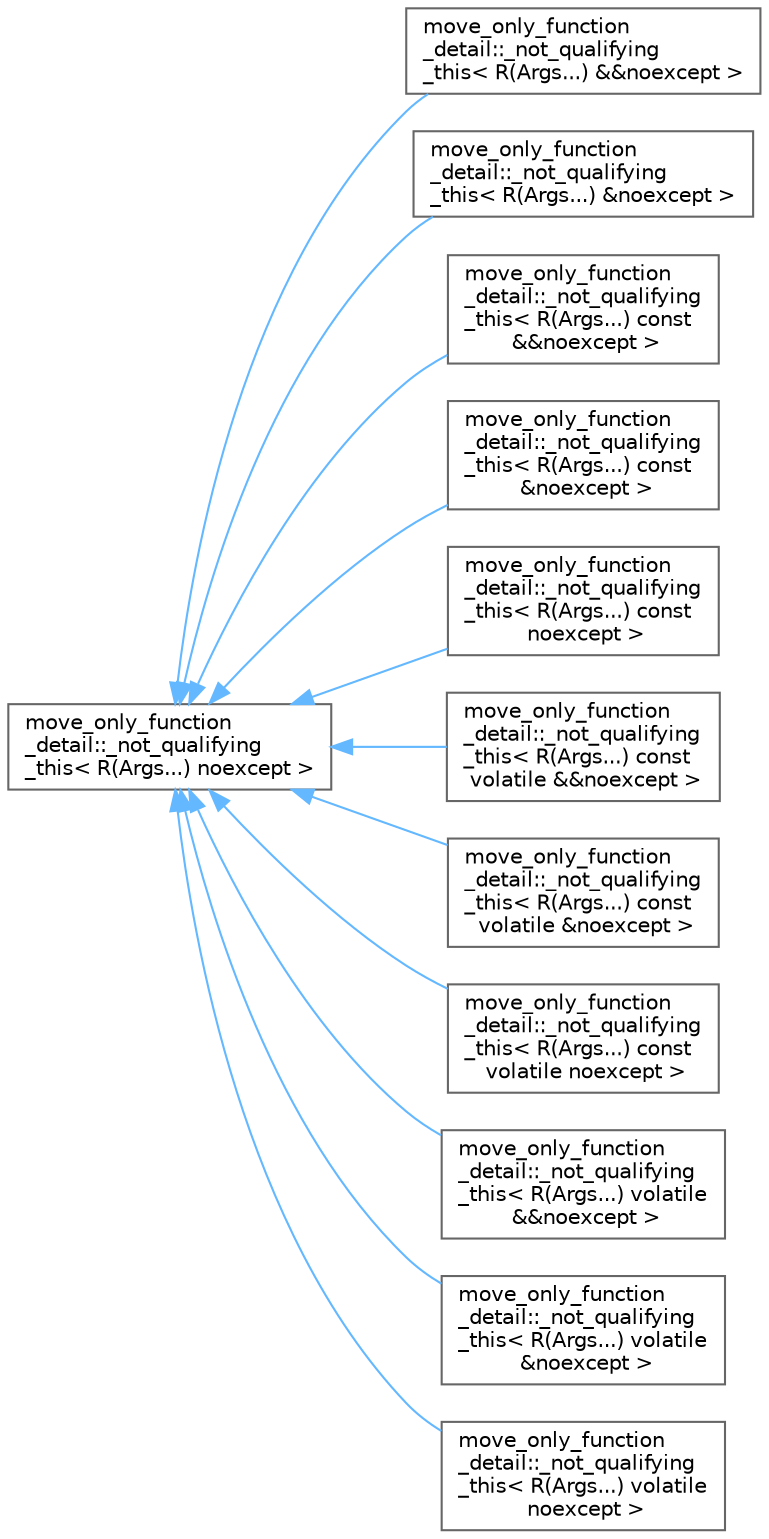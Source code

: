 digraph "类继承关系图"
{
 // LATEX_PDF_SIZE
  bgcolor="transparent";
  edge [fontname=Helvetica,fontsize=10,labelfontname=Helvetica,labelfontsize=10];
  node [fontname=Helvetica,fontsize=10,shape=box,height=0.2,width=0.4];
  rankdir="LR";
  Node0 [id="Node000000",label="move_only_function\l_detail::_not_qualifying\l_this\< R(Args...) noexcept \>",height=0.2,width=0.4,color="grey40", fillcolor="white", style="filled",URL="$structmove__only__function__detail_1_1__not__qualifying__this_3_01_r_07_args_8_8_8_08_01noexcept_01_4.html",tooltip=" "];
  Node0 -> Node1 [id="edge1488_Node000000_Node000001",dir="back",color="steelblue1",style="solid",tooltip=" "];
  Node1 [id="Node000001",label="move_only_function\l_detail::_not_qualifying\l_this\< R(Args...) &&noexcept \>",height=0.2,width=0.4,color="grey40", fillcolor="white", style="filled",URL="$structmove__only__function__detail_1_1__not__qualifying__this_3_01_r_07_args_8_8_8_08_01_6_6noexcept_01_4.html",tooltip=" "];
  Node0 -> Node2 [id="edge1489_Node000000_Node000002",dir="back",color="steelblue1",style="solid",tooltip=" "];
  Node2 [id="Node000002",label="move_only_function\l_detail::_not_qualifying\l_this\< R(Args...) &noexcept \>",height=0.2,width=0.4,color="grey40", fillcolor="white", style="filled",URL="$structmove__only__function__detail_1_1__not__qualifying__this_3_01_r_07_args_8_8_8_08_01_6noexcept_01_4.html",tooltip=" "];
  Node0 -> Node3 [id="edge1490_Node000000_Node000003",dir="back",color="steelblue1",style="solid",tooltip=" "];
  Node3 [id="Node000003",label="move_only_function\l_detail::_not_qualifying\l_this\< R(Args...) const\l &&noexcept \>",height=0.2,width=0.4,color="grey40", fillcolor="white", style="filled",URL="$structmove__only__function__detail_1_1__not__qualifying__this_3_01_r_07_args_8_8_8_08_01const_01_6_6noexcept_01_4.html",tooltip=" "];
  Node0 -> Node4 [id="edge1491_Node000000_Node000004",dir="back",color="steelblue1",style="solid",tooltip=" "];
  Node4 [id="Node000004",label="move_only_function\l_detail::_not_qualifying\l_this\< R(Args...) const\l &noexcept \>",height=0.2,width=0.4,color="grey40", fillcolor="white", style="filled",URL="$structmove__only__function__detail_1_1__not__qualifying__this_3_01_r_07_args_8_8_8_08_01const_01_6noexcept_01_4.html",tooltip=" "];
  Node0 -> Node5 [id="edge1492_Node000000_Node000005",dir="back",color="steelblue1",style="solid",tooltip=" "];
  Node5 [id="Node000005",label="move_only_function\l_detail::_not_qualifying\l_this\< R(Args...) const\l noexcept \>",height=0.2,width=0.4,color="grey40", fillcolor="white", style="filled",URL="$structmove__only__function__detail_1_1__not__qualifying__this_3_01_r_07_args_8_8_8_08_01const_01noexcept_01_4.html",tooltip=" "];
  Node0 -> Node6 [id="edge1493_Node000000_Node000006",dir="back",color="steelblue1",style="solid",tooltip=" "];
  Node6 [id="Node000006",label="move_only_function\l_detail::_not_qualifying\l_this\< R(Args...) const\l volatile &&noexcept \>",height=0.2,width=0.4,color="grey40", fillcolor="white", style="filled",URL="$structmove__only__function__detail_1_1__not__qualifying__this_3_01_r_07_args_8_8_8_08_01const_01volatile_01_6_6noexcept_01_4.html",tooltip=" "];
  Node0 -> Node7 [id="edge1494_Node000000_Node000007",dir="back",color="steelblue1",style="solid",tooltip=" "];
  Node7 [id="Node000007",label="move_only_function\l_detail::_not_qualifying\l_this\< R(Args...) const\l volatile &noexcept \>",height=0.2,width=0.4,color="grey40", fillcolor="white", style="filled",URL="$structmove__only__function__detail_1_1__not__qualifying__this_3_01_r_07_args_8_8_8_08_01const_01volatile_01_6noexcept_01_4.html",tooltip=" "];
  Node0 -> Node8 [id="edge1495_Node000000_Node000008",dir="back",color="steelblue1",style="solid",tooltip=" "];
  Node8 [id="Node000008",label="move_only_function\l_detail::_not_qualifying\l_this\< R(Args...) const\l volatile noexcept \>",height=0.2,width=0.4,color="grey40", fillcolor="white", style="filled",URL="$structmove__only__function__detail_1_1__not__qualifying__this_3_01_r_07_args_8_8_8_08_01const_01volatile_01noexcept_01_4.html",tooltip=" "];
  Node0 -> Node9 [id="edge1496_Node000000_Node000009",dir="back",color="steelblue1",style="solid",tooltip=" "];
  Node9 [id="Node000009",label="move_only_function\l_detail::_not_qualifying\l_this\< R(Args...) volatile\l &&noexcept \>",height=0.2,width=0.4,color="grey40", fillcolor="white", style="filled",URL="$structmove__only__function__detail_1_1__not__qualifying__this_3_01_r_07_args_8_8_8_08_01volatile_01_6_6noexcept_01_4.html",tooltip=" "];
  Node0 -> Node10 [id="edge1497_Node000000_Node000010",dir="back",color="steelblue1",style="solid",tooltip=" "];
  Node10 [id="Node000010",label="move_only_function\l_detail::_not_qualifying\l_this\< R(Args...) volatile\l &noexcept \>",height=0.2,width=0.4,color="grey40", fillcolor="white", style="filled",URL="$structmove__only__function__detail_1_1__not__qualifying__this_3_01_r_07_args_8_8_8_08_01volatile_01_6noexcept_01_4.html",tooltip=" "];
  Node0 -> Node11 [id="edge1498_Node000000_Node000011",dir="back",color="steelblue1",style="solid",tooltip=" "];
  Node11 [id="Node000011",label="move_only_function\l_detail::_not_qualifying\l_this\< R(Args...) volatile\l noexcept \>",height=0.2,width=0.4,color="grey40", fillcolor="white", style="filled",URL="$structmove__only__function__detail_1_1__not__qualifying__this_3_01_r_07_args_8_8_8_08_01volatile_01noexcept_01_4.html",tooltip=" "];
}
